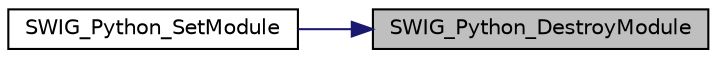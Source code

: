 digraph "SWIG_Python_DestroyModule"
{
 // LATEX_PDF_SIZE
  edge [fontname="Helvetica",fontsize="10",labelfontname="Helvetica",labelfontsize="10"];
  node [fontname="Helvetica",fontsize="10",shape=record];
  rankdir="RL";
  Node1 [label="SWIG_Python_DestroyModule",height=0.2,width=0.4,color="black", fillcolor="grey75", style="filled", fontcolor="black",tooltip=" "];
  Node1 -> Node2 [dir="back",color="midnightblue",fontsize="10",style="solid",fontname="Helvetica"];
  Node2 [label="SWIG_Python_SetModule",height=0.2,width=0.4,color="black", fillcolor="white", style="filled",URL="$de/d48/swig__runtime_8h.html#a97dcf2ac96af7ac919ccb8784322945d",tooltip=" "];
}
